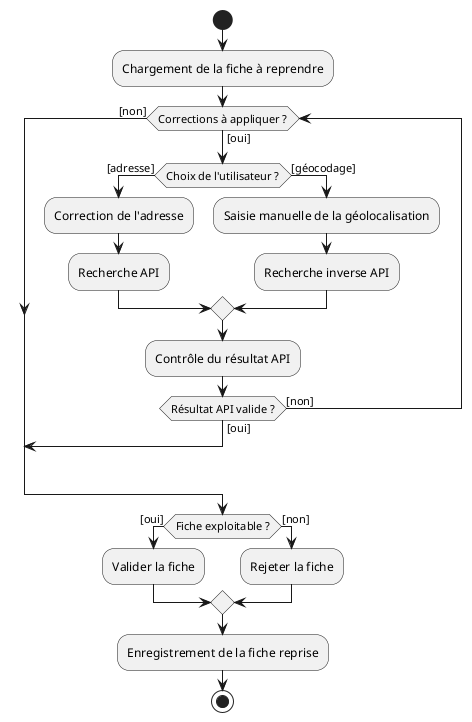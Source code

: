 @startuml "uml_activite_reprise"
start
:Chargement de la fiche à reprendre;
while (Corrections à appliquer ?) is ([oui])
    if (Choix de l'utilisateur ?) then ([adresse])
        :Correction de l'adresse;
        :Recherche API;
    else ([géocodage])
        :Saisie manuelle de la géolocalisation;
        :Recherche inverse API;
    endif
    :Contrôle du résultat API;
    if (Résultat API valide ?) then ([oui])
        break
    else ([non])
    endif
endwhile ([non])
if (Fiche exploitable ?) then ([oui])
    :Valider la fiche;
else ([non])
    :Rejeter la fiche;
endif
:Enregistrement de la fiche reprise;
stop
@enduml